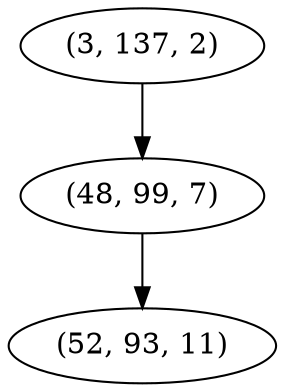 digraph tree {
    "(3, 137, 2)";
    "(48, 99, 7)";
    "(52, 93, 11)";
    "(3, 137, 2)" -> "(48, 99, 7)";
    "(48, 99, 7)" -> "(52, 93, 11)";
}
